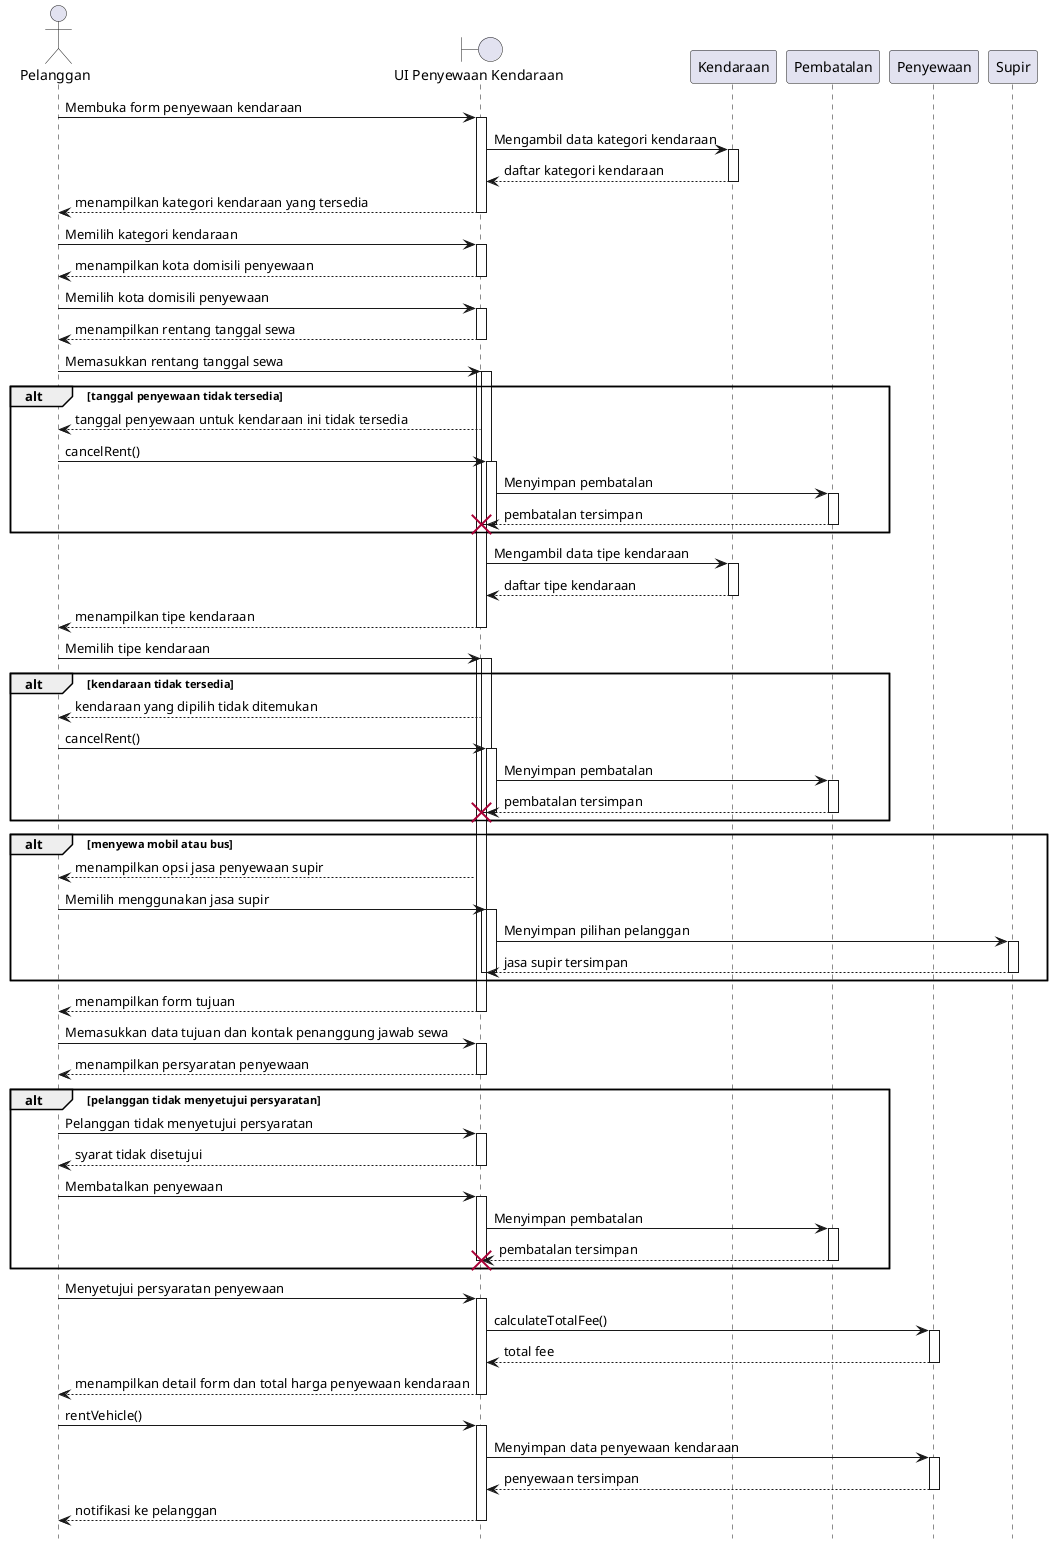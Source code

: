 @startuml
hide footbox
actor Pelanggan as P
boundary "UI Penyewaan Kendaraan" as SPK

participant Kendaraan as K
participant Pembatalan as Pb
participant Penyewaan as Py
participant Supir as S

P -> SPK : Membuka form penyewaan kendaraan
activate SPK

SPK -> K : Mengambil data kategori kendaraan
activate K
K --> SPK : daftar kategori kendaraan
deactivate K

SPK --> P : menampilkan kategori kendaraan yang tersedia
deactivate SPK

P -> SPK : Memilih kategori kendaraan
activate SPK
SPK --> P : menampilkan kota domisili penyewaan
deactivate SPK

P -> SPK : Memilih kota domisili penyewaan
activate SPK
SPK --> P : menampilkan rentang tanggal sewa
deactivate SPK

P -> SPK : Memasukkan rentang tanggal sewa
activate SPK

activate SPK

alt tanggal penyewaan tidak tersedia
  SPK --> P : tanggal penyewaan untuk kendaraan ini tidak tersedia

  P -> SPK : cancelRent()
  activate SPK
  
  SPK -> Pb : Menyimpan pembatalan
  activate Pb
  Pb --> SPK : pembatalan tersimpan
  deactivate Pb

  deactivate SPK
  destroy SPK
end

SPK -> K : Mengambil data tipe kendaraan
activate K
K --> SPK : daftar tipe kendaraan
deactivate K

SPK --> P : menampilkan tipe kendaraan
deactivate SPK

P -> SPK : Memilih tipe kendaraan
activate SPK
activate SPK

alt kendaraan tidak tersedia
  SPK --> P : kendaraan yang dipilih tidak ditemukan

  P -> SPK : cancelRent()
  activate SPK
  
  SPK -> Pb : Menyimpan pembatalan
  activate Pb
  Pb --> SPK : pembatalan tersimpan
  deactivate Pb

  deactivate SPK
  destroy SPK
end


alt menyewa mobil atau bus
  SPK --> P : menampilkan opsi jasa penyewaan supir
  

  P -> SPK : Memilih menggunakan jasa supir
  activate SPK
  activate SPK
  SPK -> S : Menyimpan pilihan pelanggan
  activate S
  S --> SPK : jasa supir tersimpan
  deactivate S
  deactivate SPK
  deactivate SPK
end

SPK --> P : menampilkan form tujuan
deactivate SPK
deactivate SPK

P -> SPK : Memasukkan data tujuan dan kontak penanggung jawab sewa
activate SPK
SPK --> P : menampilkan persyaratan penyewaan
deactivate SPK

alt pelanggan tidak menyetujui persyaratan
  P -> SPK : Pelanggan tidak menyetujui persyaratan
  activate SPK
  SPK --> P : syarat tidak disetujui
  deactivate SPK

  P -> SPK : Membatalkan penyewaan
  activate SPK
  
  SPK -> Pb : Menyimpan pembatalan
  activate Pb
  Pb --> SPK : pembatalan tersimpan
  deactivate Pb

  deactivate SPK
  destroy SPK
end

P -> SPK : Menyetujui persyaratan penyewaan
activate SPK

SPK -> Py : calculateTotalFee()
activate Py
Py --> SPK : total fee
deactivate Py

SPK --> P : menampilkan detail form dan total harga penyewaan kendaraan
deactivate SPK

P -> SPK : rentVehicle()
activate SPK

SPK -> Py : Menyimpan data penyewaan kendaraan
activate Py
Py --> SPK : penyewaan tersimpan
deactivate Py

SPK --> P : notifikasi ke pelanggan
deactivate SPK

@enduml